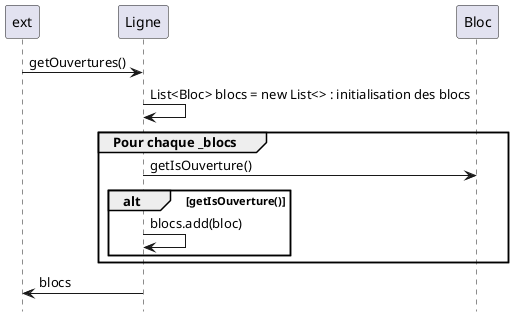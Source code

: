 @startuml
hide footbox

participant ext
participant Ligne
participant Bloc

ext -> Ligne : getOuvertures()
Ligne -> Ligne : List<Bloc> blocs = new List<> : initialisation des blocs
group Pour chaque _blocs
    Ligne -> Bloc : getIsOuverture()
    alt getIsOuverture()
        Ligne -> Ligne : blocs.add(bloc)
    end
end
ext <- Ligne : blocs

@enduml
